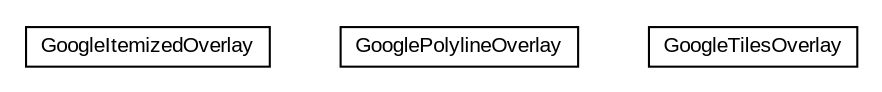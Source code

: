 #!/usr/local/bin/dot
#
# Class diagram 
# Generated by UMLGraph version R5_6-24-gf6e263 (http://www.umlgraph.org/)
#

digraph G {
	edge [fontname="arial",fontsize=10,labelfontname="arial",labelfontsize=10];
	node [fontname="arial",fontsize=10,shape=plaintext];
	nodesep=0.25;
	ranksep=0.5;
	// org.osmdroid.google.overlay.GoogleItemizedOverlay
	c16454 [label=<<table title="org.osmdroid.google.overlay.GoogleItemizedOverlay" border="0" cellborder="1" cellspacing="0" cellpadding="2" port="p" href="./GoogleItemizedOverlay.html">
		<tr><td><table border="0" cellspacing="0" cellpadding="1">
<tr><td align="center" balign="center"> GoogleItemizedOverlay </td></tr>
		</table></td></tr>
		</table>>, URL="./GoogleItemizedOverlay.html", fontname="arial", fontcolor="black", fontsize=10.0];
	// org.osmdroid.google.overlay.GooglePolylineOverlay
	c16455 [label=<<table title="org.osmdroid.google.overlay.GooglePolylineOverlay" border="0" cellborder="1" cellspacing="0" cellpadding="2" port="p" href="./GooglePolylineOverlay.html">
		<tr><td><table border="0" cellspacing="0" cellpadding="1">
<tr><td align="center" balign="center"> GooglePolylineOverlay </td></tr>
		</table></td></tr>
		</table>>, URL="./GooglePolylineOverlay.html", fontname="arial", fontcolor="black", fontsize=10.0];
	// org.osmdroid.google.overlay.GoogleTilesOverlay
	c16456 [label=<<table title="org.osmdroid.google.overlay.GoogleTilesOverlay" border="0" cellborder="1" cellspacing="0" cellpadding="2" port="p" href="./GoogleTilesOverlay.html">
		<tr><td><table border="0" cellspacing="0" cellpadding="1">
<tr><td align="center" balign="center"> GoogleTilesOverlay </td></tr>
		</table></td></tr>
		</table>>, URL="./GoogleTilesOverlay.html", fontname="arial", fontcolor="black", fontsize=10.0];
}

